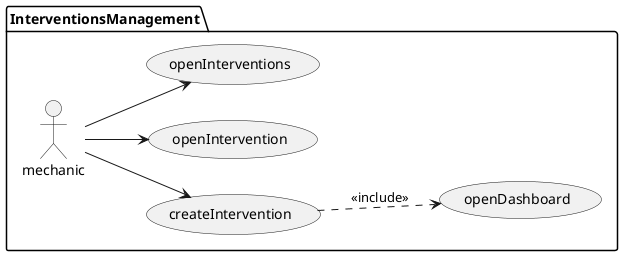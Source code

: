 @startuml
left to right direction


package InterventionsManagement {
:mechanic: --> (createIntervention)
(createIntervention) ..> (openDashboard) : <<include>>
:mechanic: --> (openIntervention)
:mechanic: --> (openInterventions)
}
@enduml
